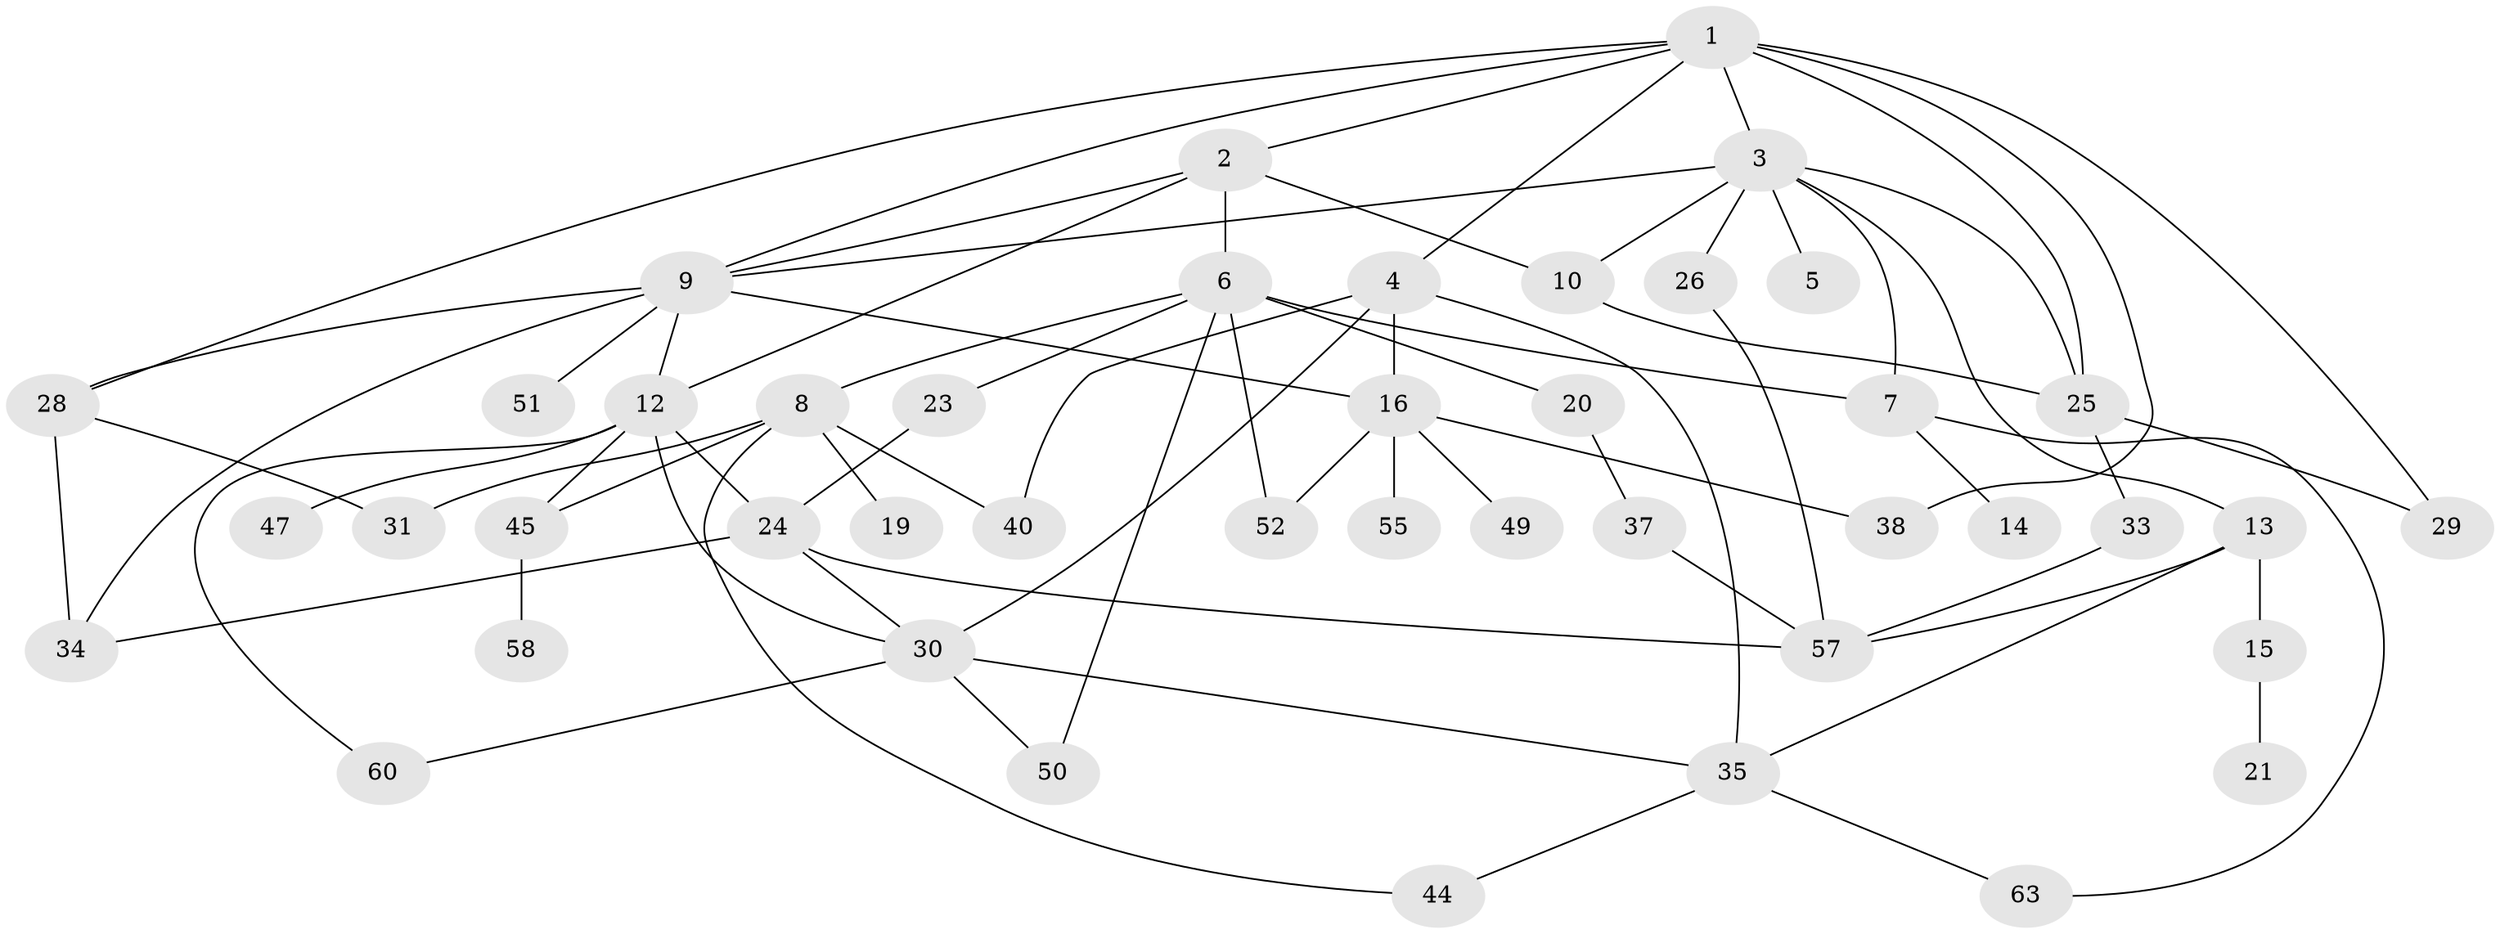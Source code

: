 // original degree distribution, {7: 0.031746031746031744, 5: 0.047619047619047616, 8: 0.031746031746031744, 3: 0.20634920634920634, 2: 0.30158730158730157, 4: 0.15873015873015872, 6: 0.031746031746031744, 1: 0.19047619047619047}
// Generated by graph-tools (version 1.1) at 2025/10/02/27/25 16:10:52]
// undirected, 44 vertices, 73 edges
graph export_dot {
graph [start="1"]
  node [color=gray90,style=filled];
  1 [super="+17"];
  2;
  3 [super="+22"];
  4 [super="+59"];
  5 [super="+56"];
  6 [super="+41"];
  7 [super="+54"];
  8 [super="+11"];
  9 [super="+42"];
  10;
  12 [super="+43"];
  13;
  14;
  15 [super="+53"];
  16 [super="+18"];
  19;
  20;
  21;
  23 [super="+48"];
  24 [super="+39"];
  25 [super="+27"];
  26;
  28 [super="+36"];
  29;
  30 [super="+32"];
  31;
  33;
  34;
  35 [super="+46"];
  37;
  38;
  40;
  44;
  45;
  47;
  49;
  50;
  51;
  52;
  55;
  57 [super="+61"];
  58 [super="+62"];
  60;
  63;
  1 -- 2;
  1 -- 3;
  1 -- 4;
  1 -- 28;
  1 -- 29;
  1 -- 38;
  1 -- 9;
  1 -- 25;
  2 -- 6;
  2 -- 9;
  2 -- 10;
  2 -- 12;
  3 -- 5;
  3 -- 7;
  3 -- 13;
  3 -- 26;
  3 -- 9;
  3 -- 25;
  3 -- 10;
  4 -- 16;
  4 -- 40;
  4 -- 30;
  4 -- 35;
  6 -- 8;
  6 -- 20;
  6 -- 23;
  6 -- 52;
  6 -- 50;
  6 -- 7;
  7 -- 14;
  7 -- 63;
  8 -- 19;
  8 -- 45;
  8 -- 40;
  8 -- 44;
  8 -- 31;
  9 -- 12;
  9 -- 51;
  9 -- 34;
  9 -- 16;
  9 -- 28;
  10 -- 25;
  12 -- 24;
  12 -- 45;
  12 -- 30;
  12 -- 60;
  12 -- 47;
  13 -- 15;
  13 -- 57;
  13 -- 35;
  15 -- 21;
  16 -- 38;
  16 -- 49;
  16 -- 52;
  16 -- 55;
  20 -- 37;
  23 -- 24;
  24 -- 30;
  24 -- 57;
  24 -- 34;
  25 -- 33;
  25 -- 29;
  26 -- 57;
  28 -- 34 [weight=2];
  28 -- 31;
  30 -- 50;
  30 -- 35;
  30 -- 60;
  33 -- 57;
  35 -- 44;
  35 -- 63;
  37 -- 57;
  45 -- 58;
}
